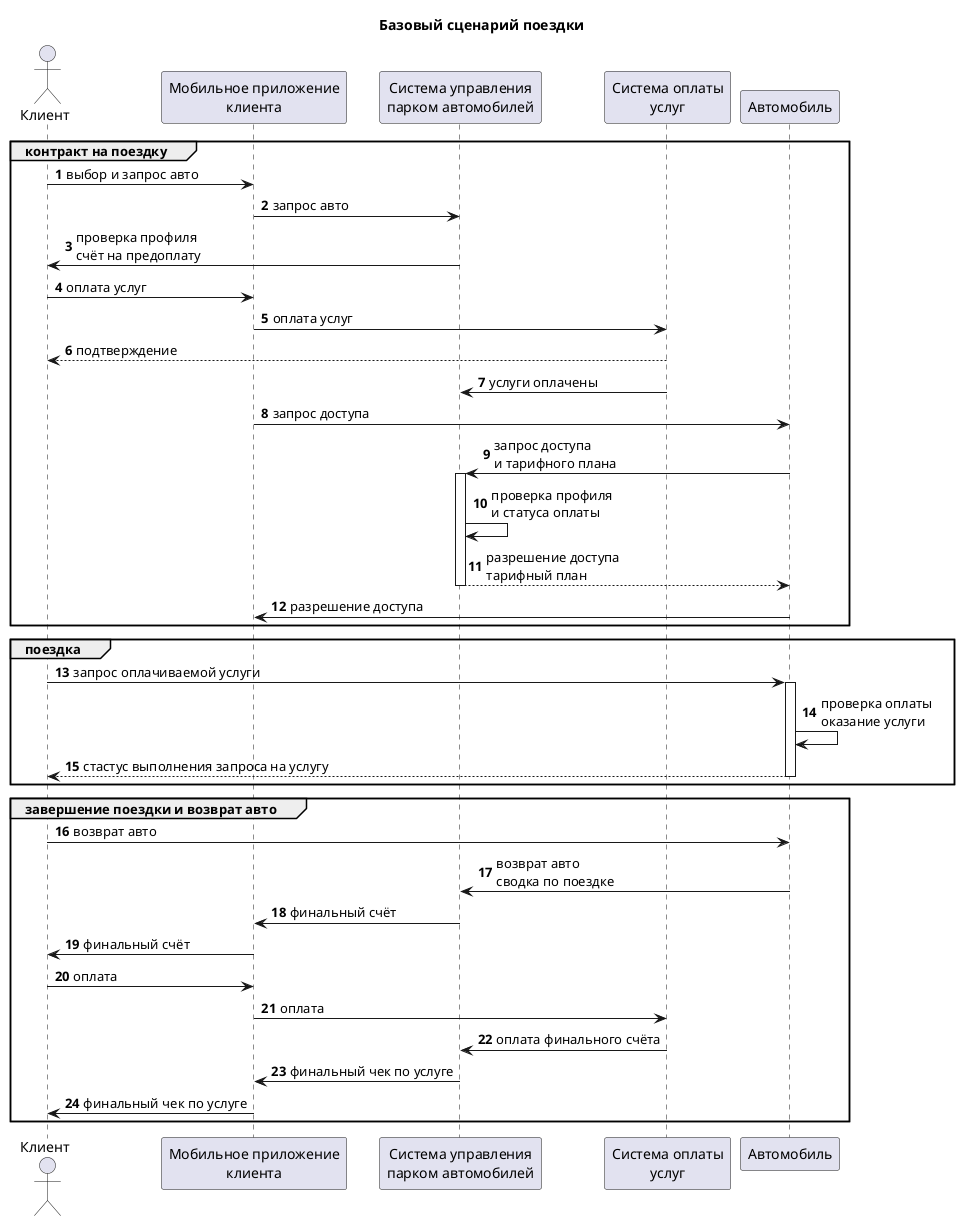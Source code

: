 @startuml base_scen_drive
title Базовый сценарий поездки
autonumber
actor "Клиент" as client
participant "Мобильное приложение\nклиента" as mobile
participant "Система управления\nпарком автомобилей" as org
participant "Система оплаты\nуслуг" as bank
participant "Автомобиль" as car
group контракт на поездку
    client -> mobile: выбор и запрос авто
    mobile -> org: запрос авто
    org -> client: проверка профиля\nсчёт на предоплату
    client -> mobile: оплата услуг
    mobile -> bank: оплата услуг
    bank --> client: подтверждение
    bank -> org: услуги оплачены
    mobile -> car: запрос доступа
    car -> org: запрос доступа\nи тарифного плана
    activate org
    org -> org: проверка профиля\nи статуса оплаты
    org --> car: разрешение доступа\nтарифный план
    deactivate
    car -> mobile: разрешение доступа
end
group поездка
    client -> car: запрос оплачиваемой услуги
    activate car
    car -> car: проверка оплаты\nоказание услуги
    car --> client: стастус выполнения запроса на услугу
    deactivate
end
group завершение поездки и возврат авто
    client -> car: возврат авто
    car -> org: возврат авто\nсводка по поездке
    org -> mobile: финальный счёт
    mobile -> client: финальный счёт
    client -> mobile: оплата
    mobile -> bank: оплата
    bank -> org: оплата финального счёта
    org -> mobile: финальный чек по услуге
    mobile -> client: финальный чек по услуге
end
@enduml
